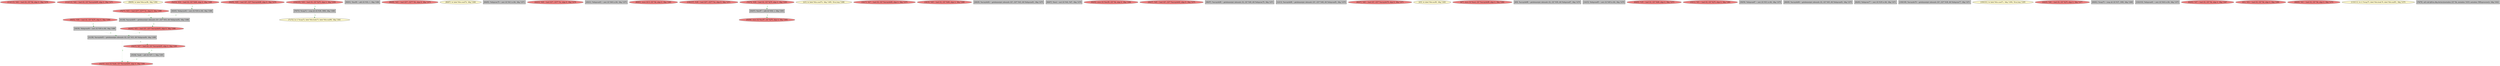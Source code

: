 
digraph G {


node7465 [fillcolor=lightcoral,label="[114/115]  %44 = load i32, i32* %k, align 4, !dbg !1476",shape=ellipse,style=filled ]
node7464 [fillcolor=lightcoral,label="[112/113]  %42 = load i32, i32* %arrayidx80, align 4, !dbg !1471",shape=ellipse,style=filled ]
node7457 [fillcolor=lemonchiffon,label="[98/99]  br label %for.inc96, !dbg !1492",shape=ellipse,style=filled ]
node7455 [fillcolor=lightcoral,label="[42/43]  %55 = load i32*, i32** %arrayidx93, align 8, !dbg !1488",shape=ellipse,style=filled ]
node7453 [fillcolor=lightcoral,label="[94/95]  %50 = load i32*, i32** %arrayidx86, align 8, !dbg !1479",shape=ellipse,style=filled ]
node7452 [fillcolor=lightcoral,label="[32/33]  store i32 %add, i32* %arrayidx95, align 4, !dbg !1491",shape=ellipse,style=filled ]
node7460 [fillcolor=lightcoral,label="[104/105]  %36 = load i32, i32* %j70, align 4, !dbg !1458",shape=ellipse,style=filled ]
node7450 [fillcolor=grey,label="[35/36]  %add = add i32 %57, 1, !dbg !1491",shape=rectangle,style=filled ]
node7449 [fillcolor=grey,label="[90/91]  %inc90 = add i32 %52, 1, !dbg !1484",shape=rectangle,style=filled ]
node7448 [fillcolor=lightcoral,label="[88/89]  %43 = load i32**, i32*** %b, align 8, !dbg !1475",shape=ellipse,style=filled ]
node7447 [fillcolor=lightcoral,label="[34/37]  %57 = load i32, i32* %arrayidx95, align 4, !dbg !1491",shape=ellipse,style=filled ]
node7446 [fillcolor=grey,label="[31/38]  %arrayidx95 = getelementptr inbounds i32, i32* %55, i64 %idxprom94, !dbg !1488",shape=rectangle,style=filled ]
node7445 [fillcolor=lemonchiffon,label="[86/87]  br label %for.cond74, !dbg !1466",shape=ellipse,style=filled ]
node7444 [fillcolor=grey,label="[84/85]  %idxprom79 = zext i32 %41 to i64, !dbg !1471",shape=rectangle,style=filled ]
node7419 [fillcolor=lightcoral,label="[22/23]  %48 = load i32**, i32*** %c, align 8, !dbg !1479",shape=ellipse,style=filled ]
node7418 [fillcolor=grey,label="[20/21]  %idxprom83 = zext i32 %46 to i64, !dbg !1475",shape=rectangle,style=filled ]
node7440 [fillcolor=lightcoral,label="[76/77]  %53 = load i32**, i32*** %c, align 8, !dbg !1488",shape=ellipse,style=filled ]
node7442 [fillcolor=lightcoral,label="[80/81]  store i32 0, i32* %k, align 4, !dbg !1465",shape=ellipse,style=filled ]
node7461 [fillcolor=lightcoral,label="[106/107]  %38 = load i32**, i32*** %a, align 8, !dbg !1471",shape=ellipse,style=filled ]
node7456 [fillcolor=lightcoral,label="[55/56]  store i32 %inc97, i32* %j70, align 4, !dbg !1493",shape=ellipse,style=filled ]
node7428 [fillcolor=lightcoral,label="[52/53]  %54 = load i32, i32* %i66, align 4, !dbg !1489",shape=ellipse,style=filled ]
node7409 [fillcolor=lemonchiffon,label="[2/3]  br label %for.cond74, !dbg !1485, !llvm.loop !1486",shape=ellipse,style=filled ]
node7423 [fillcolor=grey,label="[30/39]  %idxprom94 = zext i32 %56 to i64, !dbg !1488",shape=rectangle,style=filled ]
node7416 [fillcolor=lightcoral,label="[16/17]  %47 = load i32, i32* %arrayidx84, align 4, !dbg !1475",shape=ellipse,style=filled ]
node7417 [fillcolor=lightcoral,label="[18/19]  %49 = load i32, i32* %i66, align 4, !dbg !1480",shape=ellipse,style=filled ]
node7422 [fillcolor=grey,label="[28/29]  %arrayidx82 = getelementptr inbounds i32*, i32** %43, i64 %idxprom81, !dbg !1475",shape=rectangle,style=filled ]
node7435 [fillcolor=grey,label="[66/67]  %mul = mul i32 %42, %47, !dbg !1478",shape=rectangle,style=filled ]
node7451 [fillcolor=lightcoral,label="[92/93]  store i32 %inc90, i32* %k, align 4, !dbg !1484",shape=ellipse,style=filled ]
node7421 [fillcolor=lightcoral,label="[26/27]  %45 = load i32*, i32** %arrayidx82, align 8, !dbg !1475",shape=ellipse,style=filled ]
node7454 [fillcolor=grey,label="[96/97]  %arrayidx80 = getelementptr inbounds i32, i32* %40, i64 %idxprom79, !dbg !1471",shape=rectangle,style=filled ]
node7414 [fillcolor=grey,label="[12/13]  %arrayidx86 = getelementptr inbounds i32*, i32** %48, i64 %idxprom85, !dbg !1479",shape=rectangle,style=filled ]
node7425 [fillcolor=lightcoral,label="[46/47]  %40 = load i32*, i32** %arrayidx78, align 8, !dbg !1471",shape=ellipse,style=filled ]
node7410 [fillcolor=lemonchiffon,label="[4/5]  br label %for.inc89, !dbg !1483",shape=ellipse,style=filled ]
node7429 [fillcolor=grey,label="[41/44]  %arrayidx93 = getelementptr inbounds i32*, i32** %53, i64 %idxprom92, !dbg !1488",shape=rectangle,style=filled ]
node7411 [fillcolor=lightcoral,label="[6/7]  store i32 %mul, i32* %arrayidx88, align 4, !dbg !1482",shape=ellipse,style=filled ]
node7412 [fillcolor=grey,label="[8/9]  %arrayidx88 = getelementptr inbounds i32, i32* %50, i64 %idxprom87, !dbg !1479",shape=rectangle,style=filled ]
node7415 [fillcolor=grey,label="[14/15]  %idxprom85 = zext i32 %49 to i64, !dbg !1479",shape=rectangle,style=filled ]
node7434 [fillcolor=lightcoral,label="[64/65]  %39 = load i32, i32* %i66, align 4, !dbg !1473",shape=ellipse,style=filled ]
node7413 [fillcolor=lightcoral,label="[10/11]  %51 = load i32, i32* %j70, align 4, !dbg !1481",shape=ellipse,style=filled ]
node7431 [fillcolor=grey,label="[58/59]  %idxprom87 = zext i32 %51 to i64, !dbg !1479",shape=rectangle,style=filled ]
node7424 [fillcolor=grey,label="[40/45]  %idxprom92 = zext i32 %54 to i64, !dbg !1488",shape=rectangle,style=filled ]
node7426 [fillcolor=grey,label="[48/49]  %arrayidx84 = getelementptr inbounds i32, i32* %45, i64 %idxprom83, !dbg !1475",shape=rectangle,style=filled ]
node7443 [fillcolor=grey,label="[82/83]  %idxprom77 = zext i32 %39 to i64, !dbg !1471",shape=rectangle,style=filled ]
node7462 [fillcolor=grey,label="[108/109]  %arrayidx78 = getelementptr inbounds i32*, i32** %38, i64 %idxprom77, !dbg !1471",shape=rectangle,style=filled ]
node7458 [fillcolor=lemonchiffon,label="[100/101]  br label %for.cond71, !dbg !1494, !llvm.loop !1495",shape=ellipse,style=filled ]
node7420 [fillcolor=lightcoral,label="[24/25]  %46 = load i32, i32* %j70, align 4, !dbg !1477",shape=ellipse,style=filled ]
node7432 [fillcolor=grey,label="[60/61]  %cmp75 = icmp ult i32 %37, 1000, !dbg !1469",shape=rectangle,style=filled ]
node7430 [fillcolor=grey,label="[54/57]  %inc97 = add i32 %58, 1, !dbg !1493",shape=rectangle,style=filled ]
node7459 [fillcolor=grey,label="[102/103]  %idxprom81 = zext i32 %44 to i64, !dbg !1475",shape=rectangle,style=filled ]
node7433 [fillcolor=lightcoral,label="[62/63]  %37 = load i32, i32* %k, align 4, !dbg !1467",shape=ellipse,style=filled ]
node7408 [fillcolor=lightcoral,label="[0/1]  %52 = load i32, i32* %k, align 4, !dbg !1484",shape=ellipse,style=filled ]
node7436 [fillcolor=lightcoral,label="[68/69]  %41 = load i32, i32* %k, align 4, !dbg !1474",shape=ellipse,style=filled ]
node7437 [fillcolor=grey,label="[70/73]  %cmp72 = icmp ult i32 %36, 3000, !dbg !1460",shape=rectangle,style=filled ]
node7438 [fillcolor=lemonchiffon,label="[71/72]  br i1 %cmp72, label %for.body73, label %for.end98, !dbg !1461",shape=ellipse,style=filled ]
node7427 [fillcolor=lightcoral,label="[50/51]  %56 = load i32, i32* %j70, align 4, !dbg !1490",shape=ellipse,style=filled ]
node7439 [fillcolor=lightcoral,label="[74/75]  %58 = load i32, i32* %j70, align 4, !dbg !1493",shape=ellipse,style=filled ]
node7463 [fillcolor=lemonchiffon,label="[110/111]  br i1 %cmp75, label %for.body76, label %for.end91, !dbg !1470",shape=ellipse,style=filled ]
node7441 [fillcolor=grey,label="[78/79]  call void @llvm.dbg.declare(metadata i32* %k, metadata !1619, metadata !DIExpression()), !dbg !1622",shape=rectangle,style=filled ]

node7430->node7456 [style=dotted,color=forestgreen,label="T",fontcolor=forestgreen ]
node7428->node7424 [style=dotted,color=forestgreen,label="T",fontcolor=forestgreen ]
node7429->node7455 [style=dotted,color=forestgreen,label="T",fontcolor=forestgreen ]
node7424->node7429 [style=dotted,color=forestgreen,label="T",fontcolor=forestgreen ]
node7440->node7429 [style=dotted,color=forestgreen,label="T",fontcolor=forestgreen ]
node7437->node7438 [style=dotted,color=forestgreen,label="T",fontcolor=forestgreen ]
node7450->node7452 [style=dotted,color=forestgreen,label="T",fontcolor=forestgreen ]
node7460->node7437 [style=dotted,color=forestgreen,label="T",fontcolor=forestgreen ]
node7423->node7446 [style=dotted,color=forestgreen,label="T",fontcolor=forestgreen ]
node7446->node7447 [style=dotted,color=forestgreen,label="T",fontcolor=forestgreen ]
node7439->node7430 [style=dotted,color=forestgreen,label="T",fontcolor=forestgreen ]
node7427->node7423 [style=dotted,color=forestgreen,label="T",fontcolor=forestgreen ]
node7455->node7446 [style=dotted,color=forestgreen,label="T",fontcolor=forestgreen ]
node7447->node7450 [style=dotted,color=forestgreen,label="T",fontcolor=forestgreen ]
node7446->node7452 [style=dotted,color=forestgreen,label="T",fontcolor=forestgreen ]


}

